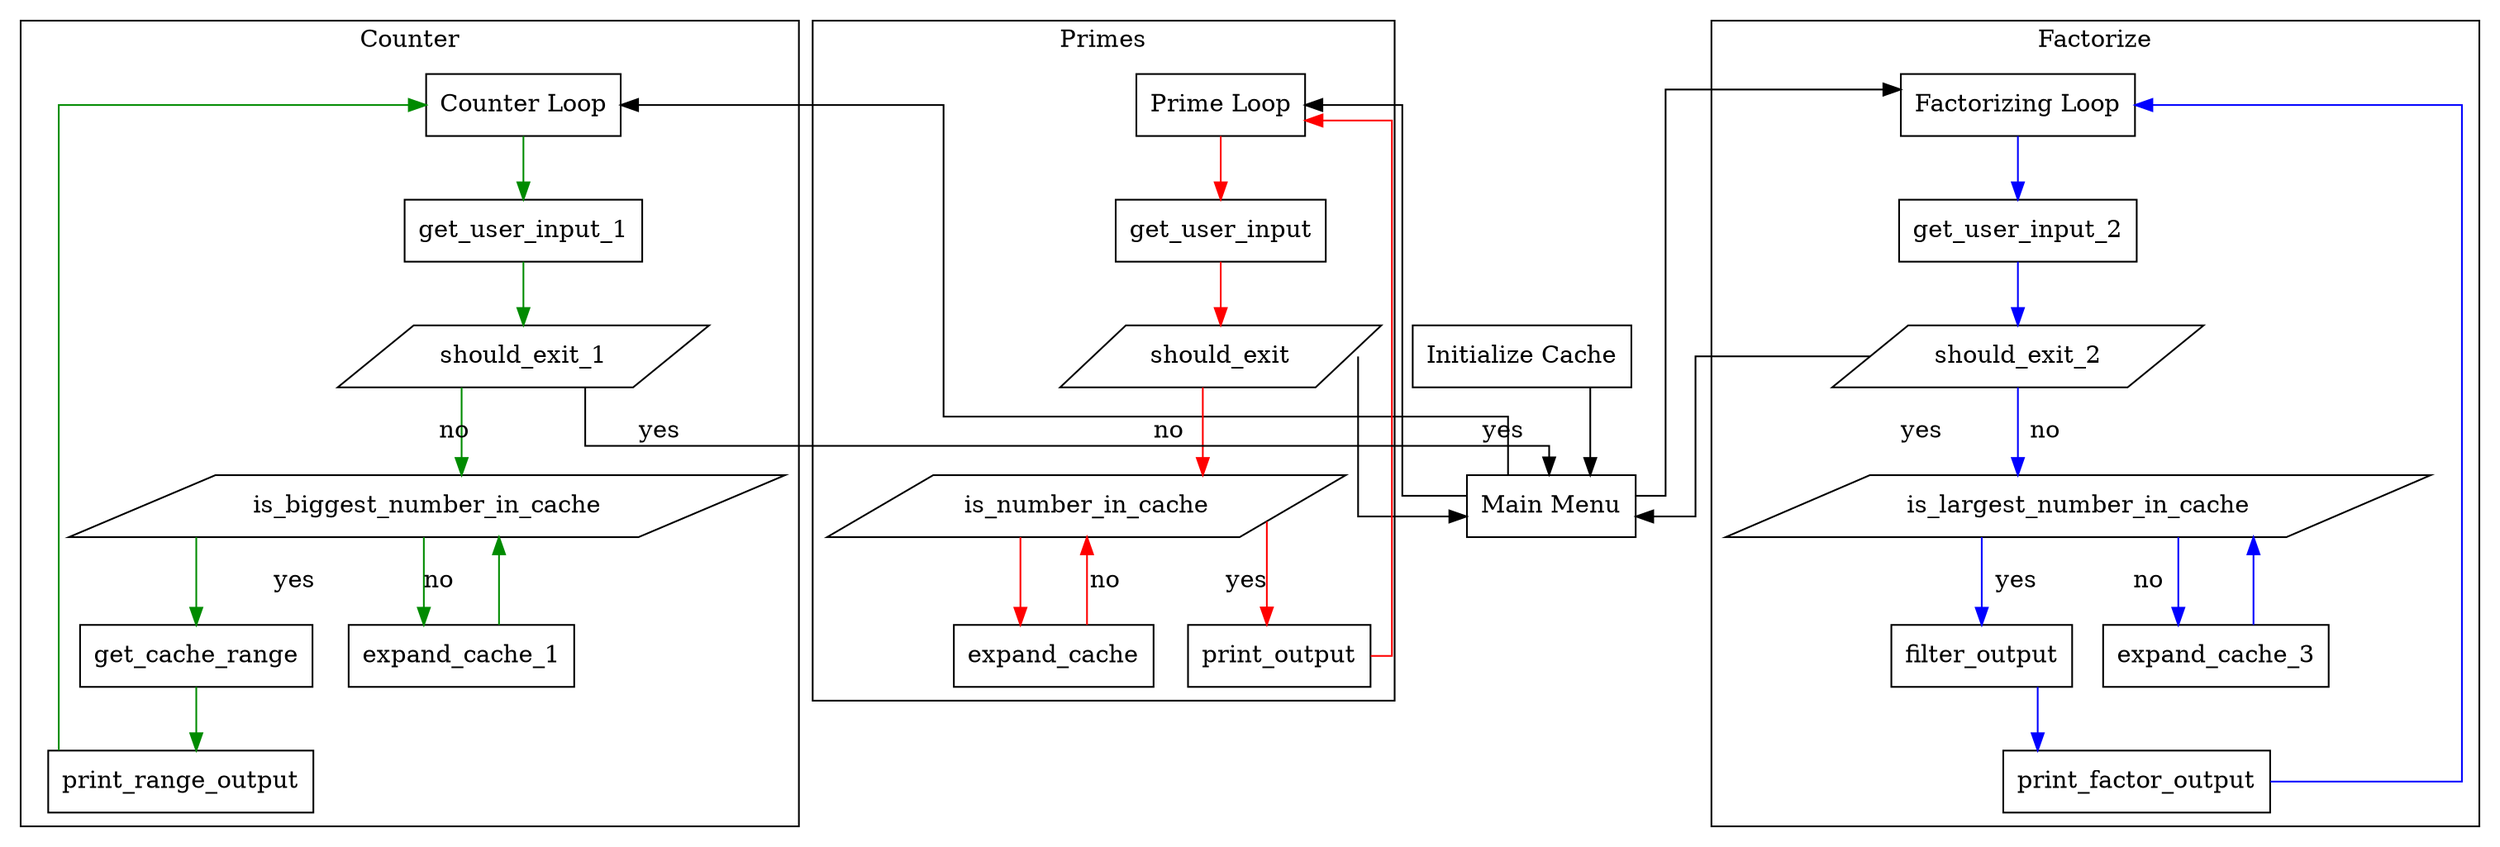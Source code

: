 digraph Finding_Primes {
	node [shape = box]
	splines = ortho
	initialize_cache [label = "Initialize Cache"]
	user_input_mm  [label = "Main Menu"]

	initialize_cache -> user_input_mm -> {prime_intro, counter_intro, factor_intro};

	subgraph cluster_Prime {
		label="Primes"
		edge [color = "red1"]

		prime_intro [label="Prime Loop"]
		should_exit [shape = parallelogram]
		is_number_in_cache [shape = parallelogram]

		prime_intro -> get_user_input
		get_user_input -> should_exit

		should_exit -> is_number_in_cache [label = "no"]
		
		is_number_in_cache -> expand_cache [label = "no"]
		expand_cache -> is_number_in_cache 
		is_number_in_cache -> print_output [label = "yes"]

		print_output -> prime_intro
	}
	should_exit -> user_input_mm [label = "yes"]

	subgraph cluster_Counter {
		label="Counter"
		edge [color = "green4"]

		counter_intro [label="Counter Loop"]
		should_exit_1 [shape = parallelogram]
		is_biggest_number_in_cache [shape = parallelogram]

		counter_intro -> get_user_input_1
		get_user_input_1 -> should_exit_1

		should_exit_1 -> is_biggest_number_in_cache [label="no"]
		is_biggest_number_in_cache -> expand_cache_1 [label="no"]
		expand_cache_1 ->  is_biggest_number_in_cache 
		is_biggest_number_in_cache -> get_cache_range [label = "yes"]

		get_cache_range -> print_range_output -> counter_intro
	}
	should_exit_1 -> user_input_mm [label = "yes"]

	subgraph cluster_Factorize {
		label="Factorize"
		edge [color = "blue"]

		factor_intro [label="Factorizing Loop"]
		should_exit_2 [shape = parallelogram]
		is_largest_number_in_cache [shape = parallelogram]

		factor_intro -> get_user_input_2 -> should_exit_2
		should_exit_2 -> is_largest_number_in_cache [label = "no"]

		is_largest_number_in_cache -> expand_cache_3 [label = "no"]
		expand_cache_3 -> is_largest_number_in_cache 
	
		is_largest_number_in_cache -> filter_output [label = "yes"]	
		filter_output -> print_factor_output 

		print_factor_output -> factor_intro
	}
	should_exit_2 -> user_input_mm [label = "yes"]

}
